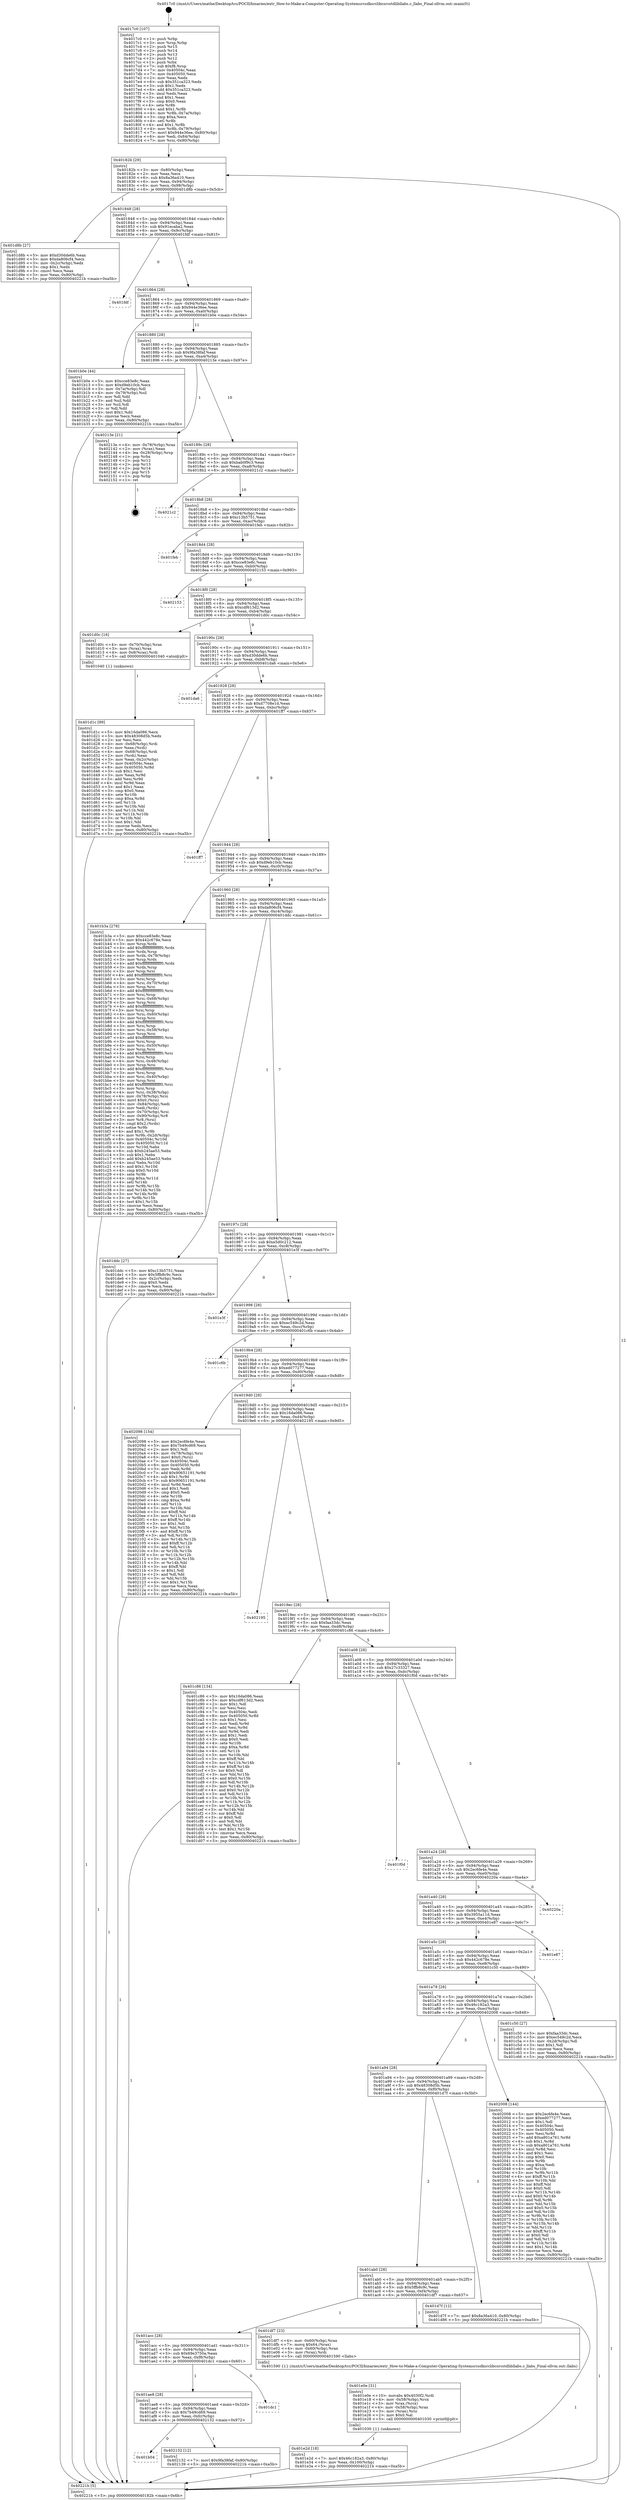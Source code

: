digraph "0x4017c0" {
  label = "0x4017c0 (/mnt/c/Users/mathe/Desktop/tcc/POCII/binaries/extr_How-to-Make-a-Computer-Operating-Systemsrcsdksrclibcsrcstdlibllabs.c_llabs_Final-ollvm.out::main(0))"
  labelloc = "t"
  node[shape=record]

  Entry [label="",width=0.3,height=0.3,shape=circle,fillcolor=black,style=filled]
  "0x40182b" [label="{
     0x40182b [29]\l
     | [instrs]\l
     &nbsp;&nbsp;0x40182b \<+3\>: mov -0x80(%rbp),%eax\l
     &nbsp;&nbsp;0x40182e \<+2\>: mov %eax,%ecx\l
     &nbsp;&nbsp;0x401830 \<+6\>: sub $0x8a36a410,%ecx\l
     &nbsp;&nbsp;0x401836 \<+6\>: mov %eax,-0x94(%rbp)\l
     &nbsp;&nbsp;0x40183c \<+6\>: mov %ecx,-0x98(%rbp)\l
     &nbsp;&nbsp;0x401842 \<+6\>: je 0000000000401d8b \<main+0x5cb\>\l
  }"]
  "0x401d8b" [label="{
     0x401d8b [27]\l
     | [instrs]\l
     &nbsp;&nbsp;0x401d8b \<+5\>: mov $0xd30dde6b,%eax\l
     &nbsp;&nbsp;0x401d90 \<+5\>: mov $0xda806cf4,%ecx\l
     &nbsp;&nbsp;0x401d95 \<+3\>: mov -0x2c(%rbp),%edx\l
     &nbsp;&nbsp;0x401d98 \<+3\>: cmp $0x1,%edx\l
     &nbsp;&nbsp;0x401d9b \<+3\>: cmovl %ecx,%eax\l
     &nbsp;&nbsp;0x401d9e \<+3\>: mov %eax,-0x80(%rbp)\l
     &nbsp;&nbsp;0x401da1 \<+5\>: jmp 000000000040221b \<main+0xa5b\>\l
  }"]
  "0x401848" [label="{
     0x401848 [28]\l
     | [instrs]\l
     &nbsp;&nbsp;0x401848 \<+5\>: jmp 000000000040184d \<main+0x8d\>\l
     &nbsp;&nbsp;0x40184d \<+6\>: mov -0x94(%rbp),%eax\l
     &nbsp;&nbsp;0x401853 \<+5\>: sub $0x91ecaba2,%eax\l
     &nbsp;&nbsp;0x401858 \<+6\>: mov %eax,-0x9c(%rbp)\l
     &nbsp;&nbsp;0x40185e \<+6\>: je 0000000000401fdf \<main+0x81f\>\l
  }"]
  Exit [label="",width=0.3,height=0.3,shape=circle,fillcolor=black,style=filled,peripheries=2]
  "0x401fdf" [label="{
     0x401fdf\l
  }", style=dashed]
  "0x401864" [label="{
     0x401864 [28]\l
     | [instrs]\l
     &nbsp;&nbsp;0x401864 \<+5\>: jmp 0000000000401869 \<main+0xa9\>\l
     &nbsp;&nbsp;0x401869 \<+6\>: mov -0x94(%rbp),%eax\l
     &nbsp;&nbsp;0x40186f \<+5\>: sub $0x944e36ee,%eax\l
     &nbsp;&nbsp;0x401874 \<+6\>: mov %eax,-0xa0(%rbp)\l
     &nbsp;&nbsp;0x40187a \<+6\>: je 0000000000401b0e \<main+0x34e\>\l
  }"]
  "0x401b04" [label="{
     0x401b04\l
  }", style=dashed]
  "0x401b0e" [label="{
     0x401b0e [44]\l
     | [instrs]\l
     &nbsp;&nbsp;0x401b0e \<+5\>: mov $0xcce83e8c,%eax\l
     &nbsp;&nbsp;0x401b13 \<+5\>: mov $0xd9eb10cb,%ecx\l
     &nbsp;&nbsp;0x401b18 \<+3\>: mov -0x7a(%rbp),%dl\l
     &nbsp;&nbsp;0x401b1b \<+4\>: mov -0x79(%rbp),%sil\l
     &nbsp;&nbsp;0x401b1f \<+3\>: mov %dl,%dil\l
     &nbsp;&nbsp;0x401b22 \<+3\>: and %sil,%dil\l
     &nbsp;&nbsp;0x401b25 \<+3\>: xor %sil,%dl\l
     &nbsp;&nbsp;0x401b28 \<+3\>: or %dl,%dil\l
     &nbsp;&nbsp;0x401b2b \<+4\>: test $0x1,%dil\l
     &nbsp;&nbsp;0x401b2f \<+3\>: cmovne %ecx,%eax\l
     &nbsp;&nbsp;0x401b32 \<+3\>: mov %eax,-0x80(%rbp)\l
     &nbsp;&nbsp;0x401b35 \<+5\>: jmp 000000000040221b \<main+0xa5b\>\l
  }"]
  "0x401880" [label="{
     0x401880 [28]\l
     | [instrs]\l
     &nbsp;&nbsp;0x401880 \<+5\>: jmp 0000000000401885 \<main+0xc5\>\l
     &nbsp;&nbsp;0x401885 \<+6\>: mov -0x94(%rbp),%eax\l
     &nbsp;&nbsp;0x40188b \<+5\>: sub $0x9fa38faf,%eax\l
     &nbsp;&nbsp;0x401890 \<+6\>: mov %eax,-0xa4(%rbp)\l
     &nbsp;&nbsp;0x401896 \<+6\>: je 000000000040213e \<main+0x97e\>\l
  }"]
  "0x40221b" [label="{
     0x40221b [5]\l
     | [instrs]\l
     &nbsp;&nbsp;0x40221b \<+5\>: jmp 000000000040182b \<main+0x6b\>\l
  }"]
  "0x4017c0" [label="{
     0x4017c0 [107]\l
     | [instrs]\l
     &nbsp;&nbsp;0x4017c0 \<+1\>: push %rbp\l
     &nbsp;&nbsp;0x4017c1 \<+3\>: mov %rsp,%rbp\l
     &nbsp;&nbsp;0x4017c4 \<+2\>: push %r15\l
     &nbsp;&nbsp;0x4017c6 \<+2\>: push %r14\l
     &nbsp;&nbsp;0x4017c8 \<+2\>: push %r13\l
     &nbsp;&nbsp;0x4017ca \<+2\>: push %r12\l
     &nbsp;&nbsp;0x4017cc \<+1\>: push %rbx\l
     &nbsp;&nbsp;0x4017cd \<+7\>: sub $0xf8,%rsp\l
     &nbsp;&nbsp;0x4017d4 \<+7\>: mov 0x40504c,%eax\l
     &nbsp;&nbsp;0x4017db \<+7\>: mov 0x405050,%ecx\l
     &nbsp;&nbsp;0x4017e2 \<+2\>: mov %eax,%edx\l
     &nbsp;&nbsp;0x4017e4 \<+6\>: sub $0x351ca323,%edx\l
     &nbsp;&nbsp;0x4017ea \<+3\>: sub $0x1,%edx\l
     &nbsp;&nbsp;0x4017ed \<+6\>: add $0x351ca323,%edx\l
     &nbsp;&nbsp;0x4017f3 \<+3\>: imul %edx,%eax\l
     &nbsp;&nbsp;0x4017f6 \<+3\>: and $0x1,%eax\l
     &nbsp;&nbsp;0x4017f9 \<+3\>: cmp $0x0,%eax\l
     &nbsp;&nbsp;0x4017fc \<+4\>: sete %r8b\l
     &nbsp;&nbsp;0x401800 \<+4\>: and $0x1,%r8b\l
     &nbsp;&nbsp;0x401804 \<+4\>: mov %r8b,-0x7a(%rbp)\l
     &nbsp;&nbsp;0x401808 \<+3\>: cmp $0xa,%ecx\l
     &nbsp;&nbsp;0x40180b \<+4\>: setl %r8b\l
     &nbsp;&nbsp;0x40180f \<+4\>: and $0x1,%r8b\l
     &nbsp;&nbsp;0x401813 \<+4\>: mov %r8b,-0x79(%rbp)\l
     &nbsp;&nbsp;0x401817 \<+7\>: movl $0x944e36ee,-0x80(%rbp)\l
     &nbsp;&nbsp;0x40181e \<+6\>: mov %edi,-0x84(%rbp)\l
     &nbsp;&nbsp;0x401824 \<+7\>: mov %rsi,-0x90(%rbp)\l
  }"]
  "0x402132" [label="{
     0x402132 [12]\l
     | [instrs]\l
     &nbsp;&nbsp;0x402132 \<+7\>: movl $0x9fa38faf,-0x80(%rbp)\l
     &nbsp;&nbsp;0x402139 \<+5\>: jmp 000000000040221b \<main+0xa5b\>\l
  }"]
  "0x40213e" [label="{
     0x40213e [21]\l
     | [instrs]\l
     &nbsp;&nbsp;0x40213e \<+4\>: mov -0x78(%rbp),%rax\l
     &nbsp;&nbsp;0x402142 \<+2\>: mov (%rax),%eax\l
     &nbsp;&nbsp;0x402144 \<+4\>: lea -0x28(%rbp),%rsp\l
     &nbsp;&nbsp;0x402148 \<+1\>: pop %rbx\l
     &nbsp;&nbsp;0x402149 \<+2\>: pop %r12\l
     &nbsp;&nbsp;0x40214b \<+2\>: pop %r13\l
     &nbsp;&nbsp;0x40214d \<+2\>: pop %r14\l
     &nbsp;&nbsp;0x40214f \<+2\>: pop %r15\l
     &nbsp;&nbsp;0x402151 \<+1\>: pop %rbp\l
     &nbsp;&nbsp;0x402152 \<+1\>: ret\l
  }"]
  "0x40189c" [label="{
     0x40189c [28]\l
     | [instrs]\l
     &nbsp;&nbsp;0x40189c \<+5\>: jmp 00000000004018a1 \<main+0xe1\>\l
     &nbsp;&nbsp;0x4018a1 \<+6\>: mov -0x94(%rbp),%eax\l
     &nbsp;&nbsp;0x4018a7 \<+5\>: sub $0xbab0f9c3,%eax\l
     &nbsp;&nbsp;0x4018ac \<+6\>: mov %eax,-0xa8(%rbp)\l
     &nbsp;&nbsp;0x4018b2 \<+6\>: je 00000000004021c2 \<main+0xa02\>\l
  }"]
  "0x401ae8" [label="{
     0x401ae8 [28]\l
     | [instrs]\l
     &nbsp;&nbsp;0x401ae8 \<+5\>: jmp 0000000000401aed \<main+0x32d\>\l
     &nbsp;&nbsp;0x401aed \<+6\>: mov -0x94(%rbp),%eax\l
     &nbsp;&nbsp;0x401af3 \<+5\>: sub $0x7b49cd69,%eax\l
     &nbsp;&nbsp;0x401af8 \<+6\>: mov %eax,-0xfc(%rbp)\l
     &nbsp;&nbsp;0x401afe \<+6\>: je 0000000000402132 \<main+0x972\>\l
  }"]
  "0x4021c2" [label="{
     0x4021c2\l
  }", style=dashed]
  "0x4018b8" [label="{
     0x4018b8 [28]\l
     | [instrs]\l
     &nbsp;&nbsp;0x4018b8 \<+5\>: jmp 00000000004018bd \<main+0xfd\>\l
     &nbsp;&nbsp;0x4018bd \<+6\>: mov -0x94(%rbp),%eax\l
     &nbsp;&nbsp;0x4018c3 \<+5\>: sub $0xc13b5751,%eax\l
     &nbsp;&nbsp;0x4018c8 \<+6\>: mov %eax,-0xac(%rbp)\l
     &nbsp;&nbsp;0x4018ce \<+6\>: je 0000000000401feb \<main+0x82b\>\l
  }"]
  "0x401dc1" [label="{
     0x401dc1\l
  }", style=dashed]
  "0x401feb" [label="{
     0x401feb\l
  }", style=dashed]
  "0x4018d4" [label="{
     0x4018d4 [28]\l
     | [instrs]\l
     &nbsp;&nbsp;0x4018d4 \<+5\>: jmp 00000000004018d9 \<main+0x119\>\l
     &nbsp;&nbsp;0x4018d9 \<+6\>: mov -0x94(%rbp),%eax\l
     &nbsp;&nbsp;0x4018df \<+5\>: sub $0xcce83e8c,%eax\l
     &nbsp;&nbsp;0x4018e4 \<+6\>: mov %eax,-0xb0(%rbp)\l
     &nbsp;&nbsp;0x4018ea \<+6\>: je 0000000000402153 \<main+0x993\>\l
  }"]
  "0x401e2d" [label="{
     0x401e2d [18]\l
     | [instrs]\l
     &nbsp;&nbsp;0x401e2d \<+7\>: movl $0x46c182a3,-0x80(%rbp)\l
     &nbsp;&nbsp;0x401e34 \<+6\>: mov %eax,-0x100(%rbp)\l
     &nbsp;&nbsp;0x401e3a \<+5\>: jmp 000000000040221b \<main+0xa5b\>\l
  }"]
  "0x402153" [label="{
     0x402153\l
  }", style=dashed]
  "0x4018f0" [label="{
     0x4018f0 [28]\l
     | [instrs]\l
     &nbsp;&nbsp;0x4018f0 \<+5\>: jmp 00000000004018f5 \<main+0x135\>\l
     &nbsp;&nbsp;0x4018f5 \<+6\>: mov -0x94(%rbp),%eax\l
     &nbsp;&nbsp;0x4018fb \<+5\>: sub $0xcdf613d2,%eax\l
     &nbsp;&nbsp;0x401900 \<+6\>: mov %eax,-0xb4(%rbp)\l
     &nbsp;&nbsp;0x401906 \<+6\>: je 0000000000401d0c \<main+0x54c\>\l
  }"]
  "0x401e0e" [label="{
     0x401e0e [31]\l
     | [instrs]\l
     &nbsp;&nbsp;0x401e0e \<+10\>: movabs $0x4030f2,%rdi\l
     &nbsp;&nbsp;0x401e18 \<+4\>: mov -0x58(%rbp),%rcx\l
     &nbsp;&nbsp;0x401e1c \<+3\>: mov %rax,(%rcx)\l
     &nbsp;&nbsp;0x401e1f \<+4\>: mov -0x58(%rbp),%rax\l
     &nbsp;&nbsp;0x401e23 \<+3\>: mov (%rax),%rsi\l
     &nbsp;&nbsp;0x401e26 \<+2\>: mov $0x0,%al\l
     &nbsp;&nbsp;0x401e28 \<+5\>: call 0000000000401030 \<printf@plt\>\l
     | [calls]\l
     &nbsp;&nbsp;0x401030 \{1\} (unknown)\l
  }"]
  "0x401d0c" [label="{
     0x401d0c [16]\l
     | [instrs]\l
     &nbsp;&nbsp;0x401d0c \<+4\>: mov -0x70(%rbp),%rax\l
     &nbsp;&nbsp;0x401d10 \<+3\>: mov (%rax),%rax\l
     &nbsp;&nbsp;0x401d13 \<+4\>: mov 0x8(%rax),%rdi\l
     &nbsp;&nbsp;0x401d17 \<+5\>: call 0000000000401040 \<atoi@plt\>\l
     | [calls]\l
     &nbsp;&nbsp;0x401040 \{1\} (unknown)\l
  }"]
  "0x40190c" [label="{
     0x40190c [28]\l
     | [instrs]\l
     &nbsp;&nbsp;0x40190c \<+5\>: jmp 0000000000401911 \<main+0x151\>\l
     &nbsp;&nbsp;0x401911 \<+6\>: mov -0x94(%rbp),%eax\l
     &nbsp;&nbsp;0x401917 \<+5\>: sub $0xd30dde6b,%eax\l
     &nbsp;&nbsp;0x40191c \<+6\>: mov %eax,-0xb8(%rbp)\l
     &nbsp;&nbsp;0x401922 \<+6\>: je 0000000000401da6 \<main+0x5e6\>\l
  }"]
  "0x401acc" [label="{
     0x401acc [28]\l
     | [instrs]\l
     &nbsp;&nbsp;0x401acc \<+5\>: jmp 0000000000401ad1 \<main+0x311\>\l
     &nbsp;&nbsp;0x401ad1 \<+6\>: mov -0x94(%rbp),%eax\l
     &nbsp;&nbsp;0x401ad7 \<+5\>: sub $0x69e3750a,%eax\l
     &nbsp;&nbsp;0x401adc \<+6\>: mov %eax,-0xf8(%rbp)\l
     &nbsp;&nbsp;0x401ae2 \<+6\>: je 0000000000401dc1 \<main+0x601\>\l
  }"]
  "0x401da6" [label="{
     0x401da6\l
  }", style=dashed]
  "0x401928" [label="{
     0x401928 [28]\l
     | [instrs]\l
     &nbsp;&nbsp;0x401928 \<+5\>: jmp 000000000040192d \<main+0x16d\>\l
     &nbsp;&nbsp;0x40192d \<+6\>: mov -0x94(%rbp),%eax\l
     &nbsp;&nbsp;0x401933 \<+5\>: sub $0xd7708e1d,%eax\l
     &nbsp;&nbsp;0x401938 \<+6\>: mov %eax,-0xbc(%rbp)\l
     &nbsp;&nbsp;0x40193e \<+6\>: je 0000000000401ff7 \<main+0x837\>\l
  }"]
  "0x401df7" [label="{
     0x401df7 [23]\l
     | [instrs]\l
     &nbsp;&nbsp;0x401df7 \<+4\>: mov -0x60(%rbp),%rax\l
     &nbsp;&nbsp;0x401dfb \<+7\>: movq $0x64,(%rax)\l
     &nbsp;&nbsp;0x401e02 \<+4\>: mov -0x60(%rbp),%rax\l
     &nbsp;&nbsp;0x401e06 \<+3\>: mov (%rax),%rdi\l
     &nbsp;&nbsp;0x401e09 \<+5\>: call 0000000000401590 \<llabs\>\l
     | [calls]\l
     &nbsp;&nbsp;0x401590 \{1\} (/mnt/c/Users/mathe/Desktop/tcc/POCII/binaries/extr_How-to-Make-a-Computer-Operating-Systemsrcsdksrclibcsrcstdlibllabs.c_llabs_Final-ollvm.out::llabs)\l
  }"]
  "0x401ff7" [label="{
     0x401ff7\l
  }", style=dashed]
  "0x401944" [label="{
     0x401944 [28]\l
     | [instrs]\l
     &nbsp;&nbsp;0x401944 \<+5\>: jmp 0000000000401949 \<main+0x189\>\l
     &nbsp;&nbsp;0x401949 \<+6\>: mov -0x94(%rbp),%eax\l
     &nbsp;&nbsp;0x40194f \<+5\>: sub $0xd9eb10cb,%eax\l
     &nbsp;&nbsp;0x401954 \<+6\>: mov %eax,-0xc0(%rbp)\l
     &nbsp;&nbsp;0x40195a \<+6\>: je 0000000000401b3a \<main+0x37a\>\l
  }"]
  "0x401ab0" [label="{
     0x401ab0 [28]\l
     | [instrs]\l
     &nbsp;&nbsp;0x401ab0 \<+5\>: jmp 0000000000401ab5 \<main+0x2f5\>\l
     &nbsp;&nbsp;0x401ab5 \<+6\>: mov -0x94(%rbp),%eax\l
     &nbsp;&nbsp;0x401abb \<+5\>: sub $0x5ffb8c9c,%eax\l
     &nbsp;&nbsp;0x401ac0 \<+6\>: mov %eax,-0xf4(%rbp)\l
     &nbsp;&nbsp;0x401ac6 \<+6\>: je 0000000000401df7 \<main+0x637\>\l
  }"]
  "0x401b3a" [label="{
     0x401b3a [278]\l
     | [instrs]\l
     &nbsp;&nbsp;0x401b3a \<+5\>: mov $0xcce83e8c,%eax\l
     &nbsp;&nbsp;0x401b3f \<+5\>: mov $0x442c678e,%ecx\l
     &nbsp;&nbsp;0x401b44 \<+3\>: mov %rsp,%rdx\l
     &nbsp;&nbsp;0x401b47 \<+4\>: add $0xfffffffffffffff0,%rdx\l
     &nbsp;&nbsp;0x401b4b \<+3\>: mov %rdx,%rsp\l
     &nbsp;&nbsp;0x401b4e \<+4\>: mov %rdx,-0x78(%rbp)\l
     &nbsp;&nbsp;0x401b52 \<+3\>: mov %rsp,%rdx\l
     &nbsp;&nbsp;0x401b55 \<+4\>: add $0xfffffffffffffff0,%rdx\l
     &nbsp;&nbsp;0x401b59 \<+3\>: mov %rdx,%rsp\l
     &nbsp;&nbsp;0x401b5c \<+3\>: mov %rsp,%rsi\l
     &nbsp;&nbsp;0x401b5f \<+4\>: add $0xfffffffffffffff0,%rsi\l
     &nbsp;&nbsp;0x401b63 \<+3\>: mov %rsi,%rsp\l
     &nbsp;&nbsp;0x401b66 \<+4\>: mov %rsi,-0x70(%rbp)\l
     &nbsp;&nbsp;0x401b6a \<+3\>: mov %rsp,%rsi\l
     &nbsp;&nbsp;0x401b6d \<+4\>: add $0xfffffffffffffff0,%rsi\l
     &nbsp;&nbsp;0x401b71 \<+3\>: mov %rsi,%rsp\l
     &nbsp;&nbsp;0x401b74 \<+4\>: mov %rsi,-0x68(%rbp)\l
     &nbsp;&nbsp;0x401b78 \<+3\>: mov %rsp,%rsi\l
     &nbsp;&nbsp;0x401b7b \<+4\>: add $0xfffffffffffffff0,%rsi\l
     &nbsp;&nbsp;0x401b7f \<+3\>: mov %rsi,%rsp\l
     &nbsp;&nbsp;0x401b82 \<+4\>: mov %rsi,-0x60(%rbp)\l
     &nbsp;&nbsp;0x401b86 \<+3\>: mov %rsp,%rsi\l
     &nbsp;&nbsp;0x401b89 \<+4\>: add $0xfffffffffffffff0,%rsi\l
     &nbsp;&nbsp;0x401b8d \<+3\>: mov %rsi,%rsp\l
     &nbsp;&nbsp;0x401b90 \<+4\>: mov %rsi,-0x58(%rbp)\l
     &nbsp;&nbsp;0x401b94 \<+3\>: mov %rsp,%rsi\l
     &nbsp;&nbsp;0x401b97 \<+4\>: add $0xfffffffffffffff0,%rsi\l
     &nbsp;&nbsp;0x401b9b \<+3\>: mov %rsi,%rsp\l
     &nbsp;&nbsp;0x401b9e \<+4\>: mov %rsi,-0x50(%rbp)\l
     &nbsp;&nbsp;0x401ba2 \<+3\>: mov %rsp,%rsi\l
     &nbsp;&nbsp;0x401ba5 \<+4\>: add $0xfffffffffffffff0,%rsi\l
     &nbsp;&nbsp;0x401ba9 \<+3\>: mov %rsi,%rsp\l
     &nbsp;&nbsp;0x401bac \<+4\>: mov %rsi,-0x48(%rbp)\l
     &nbsp;&nbsp;0x401bb0 \<+3\>: mov %rsp,%rsi\l
     &nbsp;&nbsp;0x401bb3 \<+4\>: add $0xfffffffffffffff0,%rsi\l
     &nbsp;&nbsp;0x401bb7 \<+3\>: mov %rsi,%rsp\l
     &nbsp;&nbsp;0x401bba \<+4\>: mov %rsi,-0x40(%rbp)\l
     &nbsp;&nbsp;0x401bbe \<+3\>: mov %rsp,%rsi\l
     &nbsp;&nbsp;0x401bc1 \<+4\>: add $0xfffffffffffffff0,%rsi\l
     &nbsp;&nbsp;0x401bc5 \<+3\>: mov %rsi,%rsp\l
     &nbsp;&nbsp;0x401bc8 \<+4\>: mov %rsi,-0x38(%rbp)\l
     &nbsp;&nbsp;0x401bcc \<+4\>: mov -0x78(%rbp),%rsi\l
     &nbsp;&nbsp;0x401bd0 \<+6\>: movl $0x0,(%rsi)\l
     &nbsp;&nbsp;0x401bd6 \<+6\>: mov -0x84(%rbp),%edi\l
     &nbsp;&nbsp;0x401bdc \<+2\>: mov %edi,(%rdx)\l
     &nbsp;&nbsp;0x401bde \<+4\>: mov -0x70(%rbp),%rsi\l
     &nbsp;&nbsp;0x401be2 \<+7\>: mov -0x90(%rbp),%r8\l
     &nbsp;&nbsp;0x401be9 \<+3\>: mov %r8,(%rsi)\l
     &nbsp;&nbsp;0x401bec \<+3\>: cmpl $0x2,(%rdx)\l
     &nbsp;&nbsp;0x401bef \<+4\>: setne %r9b\l
     &nbsp;&nbsp;0x401bf3 \<+4\>: and $0x1,%r9b\l
     &nbsp;&nbsp;0x401bf7 \<+4\>: mov %r9b,-0x2d(%rbp)\l
     &nbsp;&nbsp;0x401bfb \<+8\>: mov 0x40504c,%r10d\l
     &nbsp;&nbsp;0x401c03 \<+8\>: mov 0x405050,%r11d\l
     &nbsp;&nbsp;0x401c0b \<+3\>: mov %r10d,%ebx\l
     &nbsp;&nbsp;0x401c0e \<+6\>: sub $0xb245ae53,%ebx\l
     &nbsp;&nbsp;0x401c14 \<+3\>: sub $0x1,%ebx\l
     &nbsp;&nbsp;0x401c17 \<+6\>: add $0xb245ae53,%ebx\l
     &nbsp;&nbsp;0x401c1d \<+4\>: imul %ebx,%r10d\l
     &nbsp;&nbsp;0x401c21 \<+4\>: and $0x1,%r10d\l
     &nbsp;&nbsp;0x401c25 \<+4\>: cmp $0x0,%r10d\l
     &nbsp;&nbsp;0x401c29 \<+4\>: sete %r9b\l
     &nbsp;&nbsp;0x401c2d \<+4\>: cmp $0xa,%r11d\l
     &nbsp;&nbsp;0x401c31 \<+4\>: setl %r14b\l
     &nbsp;&nbsp;0x401c35 \<+3\>: mov %r9b,%r15b\l
     &nbsp;&nbsp;0x401c38 \<+3\>: and %r14b,%r15b\l
     &nbsp;&nbsp;0x401c3b \<+3\>: xor %r14b,%r9b\l
     &nbsp;&nbsp;0x401c3e \<+3\>: or %r9b,%r15b\l
     &nbsp;&nbsp;0x401c41 \<+4\>: test $0x1,%r15b\l
     &nbsp;&nbsp;0x401c45 \<+3\>: cmovne %ecx,%eax\l
     &nbsp;&nbsp;0x401c48 \<+3\>: mov %eax,-0x80(%rbp)\l
     &nbsp;&nbsp;0x401c4b \<+5\>: jmp 000000000040221b \<main+0xa5b\>\l
  }"]
  "0x401960" [label="{
     0x401960 [28]\l
     | [instrs]\l
     &nbsp;&nbsp;0x401960 \<+5\>: jmp 0000000000401965 \<main+0x1a5\>\l
     &nbsp;&nbsp;0x401965 \<+6\>: mov -0x94(%rbp),%eax\l
     &nbsp;&nbsp;0x40196b \<+5\>: sub $0xda806cf4,%eax\l
     &nbsp;&nbsp;0x401970 \<+6\>: mov %eax,-0xc4(%rbp)\l
     &nbsp;&nbsp;0x401976 \<+6\>: je 0000000000401ddc \<main+0x61c\>\l
  }"]
  "0x401d7f" [label="{
     0x401d7f [12]\l
     | [instrs]\l
     &nbsp;&nbsp;0x401d7f \<+7\>: movl $0x8a36a410,-0x80(%rbp)\l
     &nbsp;&nbsp;0x401d86 \<+5\>: jmp 000000000040221b \<main+0xa5b\>\l
  }"]
  "0x401a94" [label="{
     0x401a94 [28]\l
     | [instrs]\l
     &nbsp;&nbsp;0x401a94 \<+5\>: jmp 0000000000401a99 \<main+0x2d9\>\l
     &nbsp;&nbsp;0x401a99 \<+6\>: mov -0x94(%rbp),%eax\l
     &nbsp;&nbsp;0x401a9f \<+5\>: sub $0x48308d5b,%eax\l
     &nbsp;&nbsp;0x401aa4 \<+6\>: mov %eax,-0xf0(%rbp)\l
     &nbsp;&nbsp;0x401aaa \<+6\>: je 0000000000401d7f \<main+0x5bf\>\l
  }"]
  "0x401ddc" [label="{
     0x401ddc [27]\l
     | [instrs]\l
     &nbsp;&nbsp;0x401ddc \<+5\>: mov $0xc13b5751,%eax\l
     &nbsp;&nbsp;0x401de1 \<+5\>: mov $0x5ffb8c9c,%ecx\l
     &nbsp;&nbsp;0x401de6 \<+3\>: mov -0x2c(%rbp),%edx\l
     &nbsp;&nbsp;0x401de9 \<+3\>: cmp $0x0,%edx\l
     &nbsp;&nbsp;0x401dec \<+3\>: cmove %ecx,%eax\l
     &nbsp;&nbsp;0x401def \<+3\>: mov %eax,-0x80(%rbp)\l
     &nbsp;&nbsp;0x401df2 \<+5\>: jmp 000000000040221b \<main+0xa5b\>\l
  }"]
  "0x40197c" [label="{
     0x40197c [28]\l
     | [instrs]\l
     &nbsp;&nbsp;0x40197c \<+5\>: jmp 0000000000401981 \<main+0x1c1\>\l
     &nbsp;&nbsp;0x401981 \<+6\>: mov -0x94(%rbp),%eax\l
     &nbsp;&nbsp;0x401987 \<+5\>: sub $0xe5d0c212,%eax\l
     &nbsp;&nbsp;0x40198c \<+6\>: mov %eax,-0xc8(%rbp)\l
     &nbsp;&nbsp;0x401992 \<+6\>: je 0000000000401e3f \<main+0x67f\>\l
  }"]
  "0x402008" [label="{
     0x402008 [144]\l
     | [instrs]\l
     &nbsp;&nbsp;0x402008 \<+5\>: mov $0x2ec6fe4e,%eax\l
     &nbsp;&nbsp;0x40200d \<+5\>: mov $0xed077277,%ecx\l
     &nbsp;&nbsp;0x402012 \<+2\>: mov $0x1,%dl\l
     &nbsp;&nbsp;0x402014 \<+7\>: mov 0x40504c,%esi\l
     &nbsp;&nbsp;0x40201b \<+7\>: mov 0x405050,%edi\l
     &nbsp;&nbsp;0x402022 \<+3\>: mov %esi,%r8d\l
     &nbsp;&nbsp;0x402025 \<+7\>: add $0xa801a761,%r8d\l
     &nbsp;&nbsp;0x40202c \<+4\>: sub $0x1,%r8d\l
     &nbsp;&nbsp;0x402030 \<+7\>: sub $0xa801a761,%r8d\l
     &nbsp;&nbsp;0x402037 \<+4\>: imul %r8d,%esi\l
     &nbsp;&nbsp;0x40203b \<+3\>: and $0x1,%esi\l
     &nbsp;&nbsp;0x40203e \<+3\>: cmp $0x0,%esi\l
     &nbsp;&nbsp;0x402041 \<+4\>: sete %r9b\l
     &nbsp;&nbsp;0x402045 \<+3\>: cmp $0xa,%edi\l
     &nbsp;&nbsp;0x402048 \<+4\>: setl %r10b\l
     &nbsp;&nbsp;0x40204c \<+3\>: mov %r9b,%r11b\l
     &nbsp;&nbsp;0x40204f \<+4\>: xor $0xff,%r11b\l
     &nbsp;&nbsp;0x402053 \<+3\>: mov %r10b,%bl\l
     &nbsp;&nbsp;0x402056 \<+3\>: xor $0xff,%bl\l
     &nbsp;&nbsp;0x402059 \<+3\>: xor $0x0,%dl\l
     &nbsp;&nbsp;0x40205c \<+3\>: mov %r11b,%r14b\l
     &nbsp;&nbsp;0x40205f \<+4\>: and $0x0,%r14b\l
     &nbsp;&nbsp;0x402063 \<+3\>: and %dl,%r9b\l
     &nbsp;&nbsp;0x402066 \<+3\>: mov %bl,%r15b\l
     &nbsp;&nbsp;0x402069 \<+4\>: and $0x0,%r15b\l
     &nbsp;&nbsp;0x40206d \<+3\>: and %dl,%r10b\l
     &nbsp;&nbsp;0x402070 \<+3\>: or %r9b,%r14b\l
     &nbsp;&nbsp;0x402073 \<+3\>: or %r10b,%r15b\l
     &nbsp;&nbsp;0x402076 \<+3\>: xor %r15b,%r14b\l
     &nbsp;&nbsp;0x402079 \<+3\>: or %bl,%r11b\l
     &nbsp;&nbsp;0x40207c \<+4\>: xor $0xff,%r11b\l
     &nbsp;&nbsp;0x402080 \<+3\>: or $0x0,%dl\l
     &nbsp;&nbsp;0x402083 \<+3\>: and %dl,%r11b\l
     &nbsp;&nbsp;0x402086 \<+3\>: or %r11b,%r14b\l
     &nbsp;&nbsp;0x402089 \<+4\>: test $0x1,%r14b\l
     &nbsp;&nbsp;0x40208d \<+3\>: cmovne %ecx,%eax\l
     &nbsp;&nbsp;0x402090 \<+3\>: mov %eax,-0x80(%rbp)\l
     &nbsp;&nbsp;0x402093 \<+5\>: jmp 000000000040221b \<main+0xa5b\>\l
  }"]
  "0x401e3f" [label="{
     0x401e3f\l
  }", style=dashed]
  "0x401998" [label="{
     0x401998 [28]\l
     | [instrs]\l
     &nbsp;&nbsp;0x401998 \<+5\>: jmp 000000000040199d \<main+0x1dd\>\l
     &nbsp;&nbsp;0x40199d \<+6\>: mov -0x94(%rbp),%eax\l
     &nbsp;&nbsp;0x4019a3 \<+5\>: sub $0xec549c2d,%eax\l
     &nbsp;&nbsp;0x4019a8 \<+6\>: mov %eax,-0xcc(%rbp)\l
     &nbsp;&nbsp;0x4019ae \<+6\>: je 0000000000401c6b \<main+0x4ab\>\l
  }"]
  "0x401d1c" [label="{
     0x401d1c [99]\l
     | [instrs]\l
     &nbsp;&nbsp;0x401d1c \<+5\>: mov $0x16da086,%ecx\l
     &nbsp;&nbsp;0x401d21 \<+5\>: mov $0x48308d5b,%edx\l
     &nbsp;&nbsp;0x401d26 \<+2\>: xor %esi,%esi\l
     &nbsp;&nbsp;0x401d28 \<+4\>: mov -0x68(%rbp),%rdi\l
     &nbsp;&nbsp;0x401d2c \<+2\>: mov %eax,(%rdi)\l
     &nbsp;&nbsp;0x401d2e \<+4\>: mov -0x68(%rbp),%rdi\l
     &nbsp;&nbsp;0x401d32 \<+2\>: mov (%rdi),%eax\l
     &nbsp;&nbsp;0x401d34 \<+3\>: mov %eax,-0x2c(%rbp)\l
     &nbsp;&nbsp;0x401d37 \<+7\>: mov 0x40504c,%eax\l
     &nbsp;&nbsp;0x401d3e \<+8\>: mov 0x405050,%r8d\l
     &nbsp;&nbsp;0x401d46 \<+3\>: sub $0x1,%esi\l
     &nbsp;&nbsp;0x401d49 \<+3\>: mov %eax,%r9d\l
     &nbsp;&nbsp;0x401d4c \<+3\>: add %esi,%r9d\l
     &nbsp;&nbsp;0x401d4f \<+4\>: imul %r9d,%eax\l
     &nbsp;&nbsp;0x401d53 \<+3\>: and $0x1,%eax\l
     &nbsp;&nbsp;0x401d56 \<+3\>: cmp $0x0,%eax\l
     &nbsp;&nbsp;0x401d59 \<+4\>: sete %r10b\l
     &nbsp;&nbsp;0x401d5d \<+4\>: cmp $0xa,%r8d\l
     &nbsp;&nbsp;0x401d61 \<+4\>: setl %r11b\l
     &nbsp;&nbsp;0x401d65 \<+3\>: mov %r10b,%bl\l
     &nbsp;&nbsp;0x401d68 \<+3\>: and %r11b,%bl\l
     &nbsp;&nbsp;0x401d6b \<+3\>: xor %r11b,%r10b\l
     &nbsp;&nbsp;0x401d6e \<+3\>: or %r10b,%bl\l
     &nbsp;&nbsp;0x401d71 \<+3\>: test $0x1,%bl\l
     &nbsp;&nbsp;0x401d74 \<+3\>: cmovne %edx,%ecx\l
     &nbsp;&nbsp;0x401d77 \<+3\>: mov %ecx,-0x80(%rbp)\l
     &nbsp;&nbsp;0x401d7a \<+5\>: jmp 000000000040221b \<main+0xa5b\>\l
  }"]
  "0x401c6b" [label="{
     0x401c6b\l
  }", style=dashed]
  "0x4019b4" [label="{
     0x4019b4 [28]\l
     | [instrs]\l
     &nbsp;&nbsp;0x4019b4 \<+5\>: jmp 00000000004019b9 \<main+0x1f9\>\l
     &nbsp;&nbsp;0x4019b9 \<+6\>: mov -0x94(%rbp),%eax\l
     &nbsp;&nbsp;0x4019bf \<+5\>: sub $0xed077277,%eax\l
     &nbsp;&nbsp;0x4019c4 \<+6\>: mov %eax,-0xd0(%rbp)\l
     &nbsp;&nbsp;0x4019ca \<+6\>: je 0000000000402098 \<main+0x8d8\>\l
  }"]
  "0x401a78" [label="{
     0x401a78 [28]\l
     | [instrs]\l
     &nbsp;&nbsp;0x401a78 \<+5\>: jmp 0000000000401a7d \<main+0x2bd\>\l
     &nbsp;&nbsp;0x401a7d \<+6\>: mov -0x94(%rbp),%eax\l
     &nbsp;&nbsp;0x401a83 \<+5\>: sub $0x46c182a3,%eax\l
     &nbsp;&nbsp;0x401a88 \<+6\>: mov %eax,-0xec(%rbp)\l
     &nbsp;&nbsp;0x401a8e \<+6\>: je 0000000000402008 \<main+0x848\>\l
  }"]
  "0x402098" [label="{
     0x402098 [154]\l
     | [instrs]\l
     &nbsp;&nbsp;0x402098 \<+5\>: mov $0x2ec6fe4e,%eax\l
     &nbsp;&nbsp;0x40209d \<+5\>: mov $0x7b49cd69,%ecx\l
     &nbsp;&nbsp;0x4020a2 \<+2\>: mov $0x1,%dl\l
     &nbsp;&nbsp;0x4020a4 \<+4\>: mov -0x78(%rbp),%rsi\l
     &nbsp;&nbsp;0x4020a8 \<+6\>: movl $0x0,(%rsi)\l
     &nbsp;&nbsp;0x4020ae \<+7\>: mov 0x40504c,%edi\l
     &nbsp;&nbsp;0x4020b5 \<+8\>: mov 0x405050,%r8d\l
     &nbsp;&nbsp;0x4020bd \<+3\>: mov %edi,%r9d\l
     &nbsp;&nbsp;0x4020c0 \<+7\>: add $0x90651191,%r9d\l
     &nbsp;&nbsp;0x4020c7 \<+4\>: sub $0x1,%r9d\l
     &nbsp;&nbsp;0x4020cb \<+7\>: sub $0x90651191,%r9d\l
     &nbsp;&nbsp;0x4020d2 \<+4\>: imul %r9d,%edi\l
     &nbsp;&nbsp;0x4020d6 \<+3\>: and $0x1,%edi\l
     &nbsp;&nbsp;0x4020d9 \<+3\>: cmp $0x0,%edi\l
     &nbsp;&nbsp;0x4020dc \<+4\>: sete %r10b\l
     &nbsp;&nbsp;0x4020e0 \<+4\>: cmp $0xa,%r8d\l
     &nbsp;&nbsp;0x4020e4 \<+4\>: setl %r11b\l
     &nbsp;&nbsp;0x4020e8 \<+3\>: mov %r10b,%bl\l
     &nbsp;&nbsp;0x4020eb \<+3\>: xor $0xff,%bl\l
     &nbsp;&nbsp;0x4020ee \<+3\>: mov %r11b,%r14b\l
     &nbsp;&nbsp;0x4020f1 \<+4\>: xor $0xff,%r14b\l
     &nbsp;&nbsp;0x4020f5 \<+3\>: xor $0x1,%dl\l
     &nbsp;&nbsp;0x4020f8 \<+3\>: mov %bl,%r15b\l
     &nbsp;&nbsp;0x4020fb \<+4\>: and $0xff,%r15b\l
     &nbsp;&nbsp;0x4020ff \<+3\>: and %dl,%r10b\l
     &nbsp;&nbsp;0x402102 \<+3\>: mov %r14b,%r12b\l
     &nbsp;&nbsp;0x402105 \<+4\>: and $0xff,%r12b\l
     &nbsp;&nbsp;0x402109 \<+3\>: and %dl,%r11b\l
     &nbsp;&nbsp;0x40210c \<+3\>: or %r10b,%r15b\l
     &nbsp;&nbsp;0x40210f \<+3\>: or %r11b,%r12b\l
     &nbsp;&nbsp;0x402112 \<+3\>: xor %r12b,%r15b\l
     &nbsp;&nbsp;0x402115 \<+3\>: or %r14b,%bl\l
     &nbsp;&nbsp;0x402118 \<+3\>: xor $0xff,%bl\l
     &nbsp;&nbsp;0x40211b \<+3\>: or $0x1,%dl\l
     &nbsp;&nbsp;0x40211e \<+2\>: and %dl,%bl\l
     &nbsp;&nbsp;0x402120 \<+3\>: or %bl,%r15b\l
     &nbsp;&nbsp;0x402123 \<+4\>: test $0x1,%r15b\l
     &nbsp;&nbsp;0x402127 \<+3\>: cmovne %ecx,%eax\l
     &nbsp;&nbsp;0x40212a \<+3\>: mov %eax,-0x80(%rbp)\l
     &nbsp;&nbsp;0x40212d \<+5\>: jmp 000000000040221b \<main+0xa5b\>\l
  }"]
  "0x4019d0" [label="{
     0x4019d0 [28]\l
     | [instrs]\l
     &nbsp;&nbsp;0x4019d0 \<+5\>: jmp 00000000004019d5 \<main+0x215\>\l
     &nbsp;&nbsp;0x4019d5 \<+6\>: mov -0x94(%rbp),%eax\l
     &nbsp;&nbsp;0x4019db \<+5\>: sub $0x16da086,%eax\l
     &nbsp;&nbsp;0x4019e0 \<+6\>: mov %eax,-0xd4(%rbp)\l
     &nbsp;&nbsp;0x4019e6 \<+6\>: je 0000000000402195 \<main+0x9d5\>\l
  }"]
  "0x401c50" [label="{
     0x401c50 [27]\l
     | [instrs]\l
     &nbsp;&nbsp;0x401c50 \<+5\>: mov $0xfaa33dc,%eax\l
     &nbsp;&nbsp;0x401c55 \<+5\>: mov $0xec549c2d,%ecx\l
     &nbsp;&nbsp;0x401c5a \<+3\>: mov -0x2d(%rbp),%dl\l
     &nbsp;&nbsp;0x401c5d \<+3\>: test $0x1,%dl\l
     &nbsp;&nbsp;0x401c60 \<+3\>: cmovne %ecx,%eax\l
     &nbsp;&nbsp;0x401c63 \<+3\>: mov %eax,-0x80(%rbp)\l
     &nbsp;&nbsp;0x401c66 \<+5\>: jmp 000000000040221b \<main+0xa5b\>\l
  }"]
  "0x402195" [label="{
     0x402195\l
  }", style=dashed]
  "0x4019ec" [label="{
     0x4019ec [28]\l
     | [instrs]\l
     &nbsp;&nbsp;0x4019ec \<+5\>: jmp 00000000004019f1 \<main+0x231\>\l
     &nbsp;&nbsp;0x4019f1 \<+6\>: mov -0x94(%rbp),%eax\l
     &nbsp;&nbsp;0x4019f7 \<+5\>: sub $0xfaa33dc,%eax\l
     &nbsp;&nbsp;0x4019fc \<+6\>: mov %eax,-0xd8(%rbp)\l
     &nbsp;&nbsp;0x401a02 \<+6\>: je 0000000000401c86 \<main+0x4c6\>\l
  }"]
  "0x401a5c" [label="{
     0x401a5c [28]\l
     | [instrs]\l
     &nbsp;&nbsp;0x401a5c \<+5\>: jmp 0000000000401a61 \<main+0x2a1\>\l
     &nbsp;&nbsp;0x401a61 \<+6\>: mov -0x94(%rbp),%eax\l
     &nbsp;&nbsp;0x401a67 \<+5\>: sub $0x442c678e,%eax\l
     &nbsp;&nbsp;0x401a6c \<+6\>: mov %eax,-0xe8(%rbp)\l
     &nbsp;&nbsp;0x401a72 \<+6\>: je 0000000000401c50 \<main+0x490\>\l
  }"]
  "0x401c86" [label="{
     0x401c86 [134]\l
     | [instrs]\l
     &nbsp;&nbsp;0x401c86 \<+5\>: mov $0x16da086,%eax\l
     &nbsp;&nbsp;0x401c8b \<+5\>: mov $0xcdf613d2,%ecx\l
     &nbsp;&nbsp;0x401c90 \<+2\>: mov $0x1,%dl\l
     &nbsp;&nbsp;0x401c92 \<+2\>: xor %esi,%esi\l
     &nbsp;&nbsp;0x401c94 \<+7\>: mov 0x40504c,%edi\l
     &nbsp;&nbsp;0x401c9b \<+8\>: mov 0x405050,%r8d\l
     &nbsp;&nbsp;0x401ca3 \<+3\>: sub $0x1,%esi\l
     &nbsp;&nbsp;0x401ca6 \<+3\>: mov %edi,%r9d\l
     &nbsp;&nbsp;0x401ca9 \<+3\>: add %esi,%r9d\l
     &nbsp;&nbsp;0x401cac \<+4\>: imul %r9d,%edi\l
     &nbsp;&nbsp;0x401cb0 \<+3\>: and $0x1,%edi\l
     &nbsp;&nbsp;0x401cb3 \<+3\>: cmp $0x0,%edi\l
     &nbsp;&nbsp;0x401cb6 \<+4\>: sete %r10b\l
     &nbsp;&nbsp;0x401cba \<+4\>: cmp $0xa,%r8d\l
     &nbsp;&nbsp;0x401cbe \<+4\>: setl %r11b\l
     &nbsp;&nbsp;0x401cc2 \<+3\>: mov %r10b,%bl\l
     &nbsp;&nbsp;0x401cc5 \<+3\>: xor $0xff,%bl\l
     &nbsp;&nbsp;0x401cc8 \<+3\>: mov %r11b,%r14b\l
     &nbsp;&nbsp;0x401ccb \<+4\>: xor $0xff,%r14b\l
     &nbsp;&nbsp;0x401ccf \<+3\>: xor $0x0,%dl\l
     &nbsp;&nbsp;0x401cd2 \<+3\>: mov %bl,%r15b\l
     &nbsp;&nbsp;0x401cd5 \<+4\>: and $0x0,%r15b\l
     &nbsp;&nbsp;0x401cd9 \<+3\>: and %dl,%r10b\l
     &nbsp;&nbsp;0x401cdc \<+3\>: mov %r14b,%r12b\l
     &nbsp;&nbsp;0x401cdf \<+4\>: and $0x0,%r12b\l
     &nbsp;&nbsp;0x401ce3 \<+3\>: and %dl,%r11b\l
     &nbsp;&nbsp;0x401ce6 \<+3\>: or %r10b,%r15b\l
     &nbsp;&nbsp;0x401ce9 \<+3\>: or %r11b,%r12b\l
     &nbsp;&nbsp;0x401cec \<+3\>: xor %r12b,%r15b\l
     &nbsp;&nbsp;0x401cef \<+3\>: or %r14b,%bl\l
     &nbsp;&nbsp;0x401cf2 \<+3\>: xor $0xff,%bl\l
     &nbsp;&nbsp;0x401cf5 \<+3\>: or $0x0,%dl\l
     &nbsp;&nbsp;0x401cf8 \<+2\>: and %dl,%bl\l
     &nbsp;&nbsp;0x401cfa \<+3\>: or %bl,%r15b\l
     &nbsp;&nbsp;0x401cfd \<+4\>: test $0x1,%r15b\l
     &nbsp;&nbsp;0x401d01 \<+3\>: cmovne %ecx,%eax\l
     &nbsp;&nbsp;0x401d04 \<+3\>: mov %eax,-0x80(%rbp)\l
     &nbsp;&nbsp;0x401d07 \<+5\>: jmp 000000000040221b \<main+0xa5b\>\l
  }"]
  "0x401a08" [label="{
     0x401a08 [28]\l
     | [instrs]\l
     &nbsp;&nbsp;0x401a08 \<+5\>: jmp 0000000000401a0d \<main+0x24d\>\l
     &nbsp;&nbsp;0x401a0d \<+6\>: mov -0x94(%rbp),%eax\l
     &nbsp;&nbsp;0x401a13 \<+5\>: sub $0x27c33327,%eax\l
     &nbsp;&nbsp;0x401a18 \<+6\>: mov %eax,-0xdc(%rbp)\l
     &nbsp;&nbsp;0x401a1e \<+6\>: je 0000000000401f0d \<main+0x74d\>\l
  }"]
  "0x401e87" [label="{
     0x401e87\l
  }", style=dashed]
  "0x401f0d" [label="{
     0x401f0d\l
  }", style=dashed]
  "0x401a24" [label="{
     0x401a24 [28]\l
     | [instrs]\l
     &nbsp;&nbsp;0x401a24 \<+5\>: jmp 0000000000401a29 \<main+0x269\>\l
     &nbsp;&nbsp;0x401a29 \<+6\>: mov -0x94(%rbp),%eax\l
     &nbsp;&nbsp;0x401a2f \<+5\>: sub $0x2ec6fe4e,%eax\l
     &nbsp;&nbsp;0x401a34 \<+6\>: mov %eax,-0xe0(%rbp)\l
     &nbsp;&nbsp;0x401a3a \<+6\>: je 000000000040220a \<main+0xa4a\>\l
  }"]
  "0x401a40" [label="{
     0x401a40 [28]\l
     | [instrs]\l
     &nbsp;&nbsp;0x401a40 \<+5\>: jmp 0000000000401a45 \<main+0x285\>\l
     &nbsp;&nbsp;0x401a45 \<+6\>: mov -0x94(%rbp),%eax\l
     &nbsp;&nbsp;0x401a4b \<+5\>: sub $0x3955a11d,%eax\l
     &nbsp;&nbsp;0x401a50 \<+6\>: mov %eax,-0xe4(%rbp)\l
     &nbsp;&nbsp;0x401a56 \<+6\>: je 0000000000401e87 \<main+0x6c7\>\l
  }"]
  "0x40220a" [label="{
     0x40220a\l
  }", style=dashed]
  Entry -> "0x4017c0" [label=" 1"]
  "0x40182b" -> "0x401d8b" [label=" 1"]
  "0x40182b" -> "0x401848" [label=" 12"]
  "0x40213e" -> Exit [label=" 1"]
  "0x401848" -> "0x401fdf" [label=" 0"]
  "0x401848" -> "0x401864" [label=" 12"]
  "0x402132" -> "0x40221b" [label=" 1"]
  "0x401864" -> "0x401b0e" [label=" 1"]
  "0x401864" -> "0x401880" [label=" 11"]
  "0x401b0e" -> "0x40221b" [label=" 1"]
  "0x4017c0" -> "0x40182b" [label=" 1"]
  "0x40221b" -> "0x40182b" [label=" 12"]
  "0x401ae8" -> "0x401b04" [label=" 0"]
  "0x401880" -> "0x40213e" [label=" 1"]
  "0x401880" -> "0x40189c" [label=" 10"]
  "0x401ae8" -> "0x402132" [label=" 1"]
  "0x40189c" -> "0x4021c2" [label=" 0"]
  "0x40189c" -> "0x4018b8" [label=" 10"]
  "0x401acc" -> "0x401ae8" [label=" 1"]
  "0x4018b8" -> "0x401feb" [label=" 0"]
  "0x4018b8" -> "0x4018d4" [label=" 10"]
  "0x401acc" -> "0x401dc1" [label=" 0"]
  "0x4018d4" -> "0x402153" [label=" 0"]
  "0x4018d4" -> "0x4018f0" [label=" 10"]
  "0x402098" -> "0x40221b" [label=" 1"]
  "0x4018f0" -> "0x401d0c" [label=" 1"]
  "0x4018f0" -> "0x40190c" [label=" 9"]
  "0x402008" -> "0x40221b" [label=" 1"]
  "0x40190c" -> "0x401da6" [label=" 0"]
  "0x40190c" -> "0x401928" [label=" 9"]
  "0x401e2d" -> "0x40221b" [label=" 1"]
  "0x401928" -> "0x401ff7" [label=" 0"]
  "0x401928" -> "0x401944" [label=" 9"]
  "0x401e0e" -> "0x401e2d" [label=" 1"]
  "0x401944" -> "0x401b3a" [label=" 1"]
  "0x401944" -> "0x401960" [label=" 8"]
  "0x401ab0" -> "0x401acc" [label=" 1"]
  "0x401b3a" -> "0x40221b" [label=" 1"]
  "0x401ab0" -> "0x401df7" [label=" 1"]
  "0x401960" -> "0x401ddc" [label=" 1"]
  "0x401960" -> "0x40197c" [label=" 7"]
  "0x401ddc" -> "0x40221b" [label=" 1"]
  "0x40197c" -> "0x401e3f" [label=" 0"]
  "0x40197c" -> "0x401998" [label=" 7"]
  "0x401d8b" -> "0x40221b" [label=" 1"]
  "0x401998" -> "0x401c6b" [label=" 0"]
  "0x401998" -> "0x4019b4" [label=" 7"]
  "0x401a94" -> "0x401ab0" [label=" 2"]
  "0x4019b4" -> "0x402098" [label=" 1"]
  "0x4019b4" -> "0x4019d0" [label=" 6"]
  "0x401a94" -> "0x401d7f" [label=" 1"]
  "0x4019d0" -> "0x402195" [label=" 0"]
  "0x4019d0" -> "0x4019ec" [label=" 6"]
  "0x401df7" -> "0x401e0e" [label=" 1"]
  "0x4019ec" -> "0x401c86" [label=" 1"]
  "0x4019ec" -> "0x401a08" [label=" 5"]
  "0x401a78" -> "0x402008" [label=" 1"]
  "0x401a08" -> "0x401f0d" [label=" 0"]
  "0x401a08" -> "0x401a24" [label=" 5"]
  "0x401d7f" -> "0x40221b" [label=" 1"]
  "0x401a24" -> "0x40220a" [label=" 0"]
  "0x401a24" -> "0x401a40" [label=" 5"]
  "0x401d1c" -> "0x40221b" [label=" 1"]
  "0x401a40" -> "0x401e87" [label=" 0"]
  "0x401a40" -> "0x401a5c" [label=" 5"]
  "0x401a78" -> "0x401a94" [label=" 3"]
  "0x401a5c" -> "0x401c50" [label=" 1"]
  "0x401a5c" -> "0x401a78" [label=" 4"]
  "0x401c50" -> "0x40221b" [label=" 1"]
  "0x401c86" -> "0x40221b" [label=" 1"]
  "0x401d0c" -> "0x401d1c" [label=" 1"]
}
